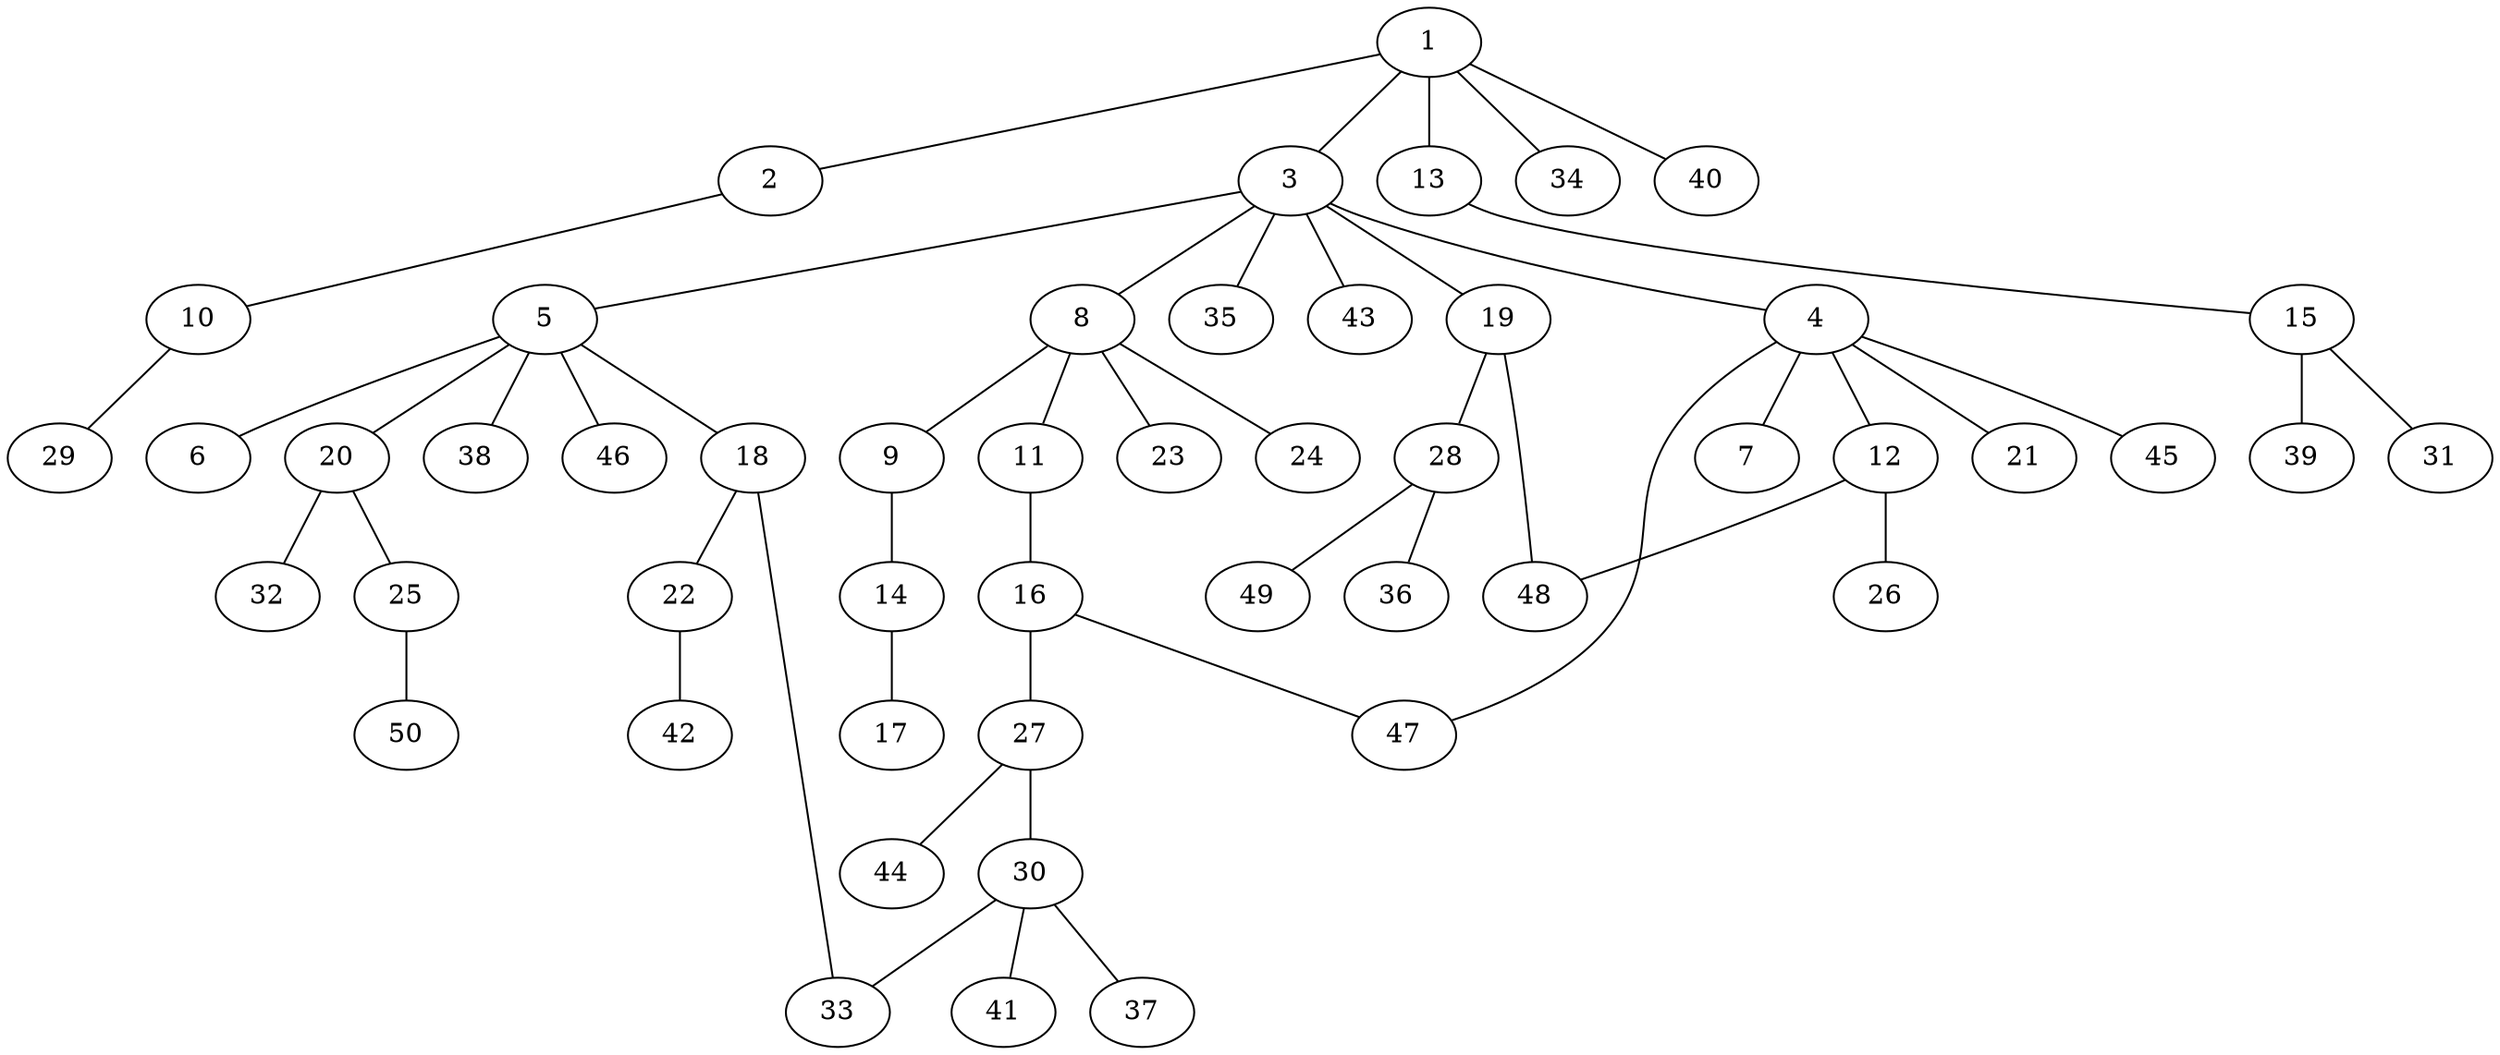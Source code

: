 graph graphname {1--2
1--3
1--13
1--34
1--40
2--10
3--4
3--5
3--8
3--19
3--35
3--43
4--7
4--12
4--21
4--45
4--47
5--6
5--18
5--20
5--38
5--46
8--9
8--11
8--23
8--24
9--14
10--29
11--16
12--26
12--48
13--15
14--17
15--31
15--39
16--27
16--47
18--22
18--33
19--28
19--48
20--25
20--32
22--42
25--50
27--30
27--44
28--36
28--49
30--33
30--37
30--41
}